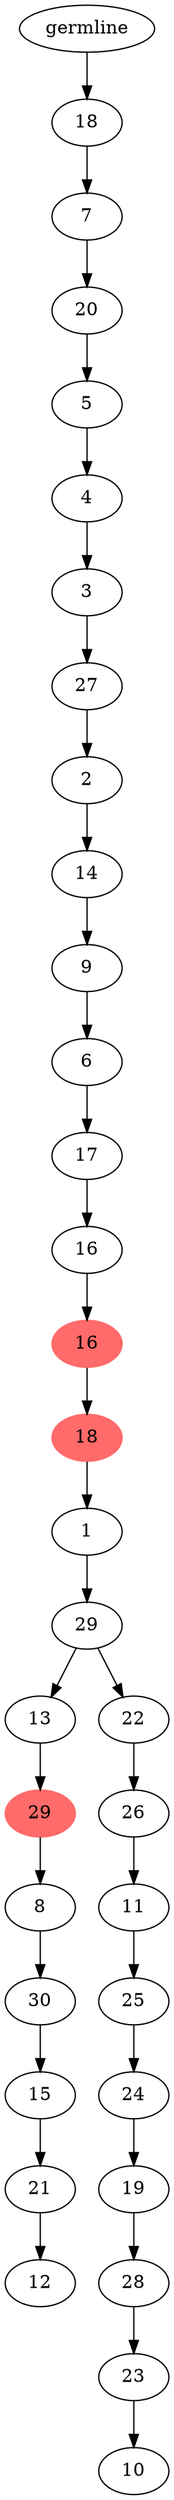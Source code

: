 digraph g {
	"32" -> "33";
	"33" [label="12"];
	"31" -> "32";
	"32" [label="21"];
	"30" -> "31";
	"31" [label="15"];
	"29" -> "30";
	"30" [label="30"];
	"28" -> "29";
	"29" [label="8"];
	"27" -> "28";
	"28" [color=indianred1, style=filled, label="29"];
	"25" -> "26";
	"26" [label="10"];
	"24" -> "25";
	"25" [label="23"];
	"23" -> "24";
	"24" [label="28"];
	"22" -> "23";
	"23" [label="19"];
	"21" -> "22";
	"22" [label="24"];
	"20" -> "21";
	"21" [label="25"];
	"19" -> "20";
	"20" [label="11"];
	"18" -> "19";
	"19" [label="26"];
	"17" -> "18";
	"18" [label="22"];
	"17" -> "27";
	"27" [label="13"];
	"16" -> "17";
	"17" [label="29"];
	"15" -> "16";
	"16" [label="1"];
	"14" -> "15";
	"15" [color=indianred1, style=filled, label="18"];
	"13" -> "14";
	"14" [color=indianred1, style=filled, label="16"];
	"12" -> "13";
	"13" [label="16"];
	"11" -> "12";
	"12" [label="17"];
	"10" -> "11";
	"11" [label="6"];
	"9" -> "10";
	"10" [label="9"];
	"8" -> "9";
	"9" [label="14"];
	"7" -> "8";
	"8" [label="2"];
	"6" -> "7";
	"7" [label="27"];
	"5" -> "6";
	"6" [label="3"];
	"4" -> "5";
	"5" [label="4"];
	"3" -> "4";
	"4" [label="5"];
	"2" -> "3";
	"3" [label="20"];
	"1" -> "2";
	"2" [label="7"];
	"0" -> "1";
	"1" [label="18"];
	"0" [label="germline"];
}
